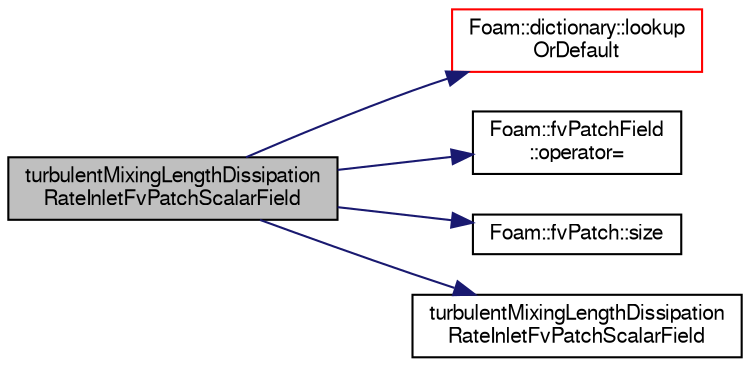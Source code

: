 digraph "turbulentMixingLengthDissipationRateInletFvPatchScalarField"
{
  bgcolor="transparent";
  edge [fontname="FreeSans",fontsize="10",labelfontname="FreeSans",labelfontsize="10"];
  node [fontname="FreeSans",fontsize="10",shape=record];
  rankdir="LR";
  Node4 [label="turbulentMixingLengthDissipation\lRateInletFvPatchScalarField",height=0.2,width=0.4,color="black", fillcolor="grey75", style="filled", fontcolor="black"];
  Node4 -> Node5 [color="midnightblue",fontsize="10",style="solid",fontname="FreeSans"];
  Node5 [label="Foam::dictionary::lookup\lOrDefault",height=0.2,width=0.4,color="red",URL="$a26014.html#a69ee064dcc6d649df523e02e5c242922",tooltip="Find and return a T,. "];
  Node4 -> Node12 [color="midnightblue",fontsize="10",style="solid",fontname="FreeSans"];
  Node12 [label="Foam::fvPatchField\l::operator=",height=0.2,width=0.4,color="black",URL="$a22354.html#a6a896c9a07142ef7985d976d61181176"];
  Node4 -> Node13 [color="midnightblue",fontsize="10",style="solid",fontname="FreeSans"];
  Node13 [label="Foam::fvPatch::size",height=0.2,width=0.4,color="black",URL="$a22870.html#a03bc1200aac252c4d3e18657d700b71c",tooltip="Return size. "];
  Node4 -> Node14 [color="midnightblue",fontsize="10",style="solid",fontname="FreeSans"];
  Node14 [label="turbulentMixingLengthDissipation\lRateInletFvPatchScalarField",height=0.2,width=0.4,color="black",URL="$a30662.html#ae90a2bfbc203f2fd6c5bd5fcbc7935a0",tooltip="Construct from patch and internal field. "];
}
